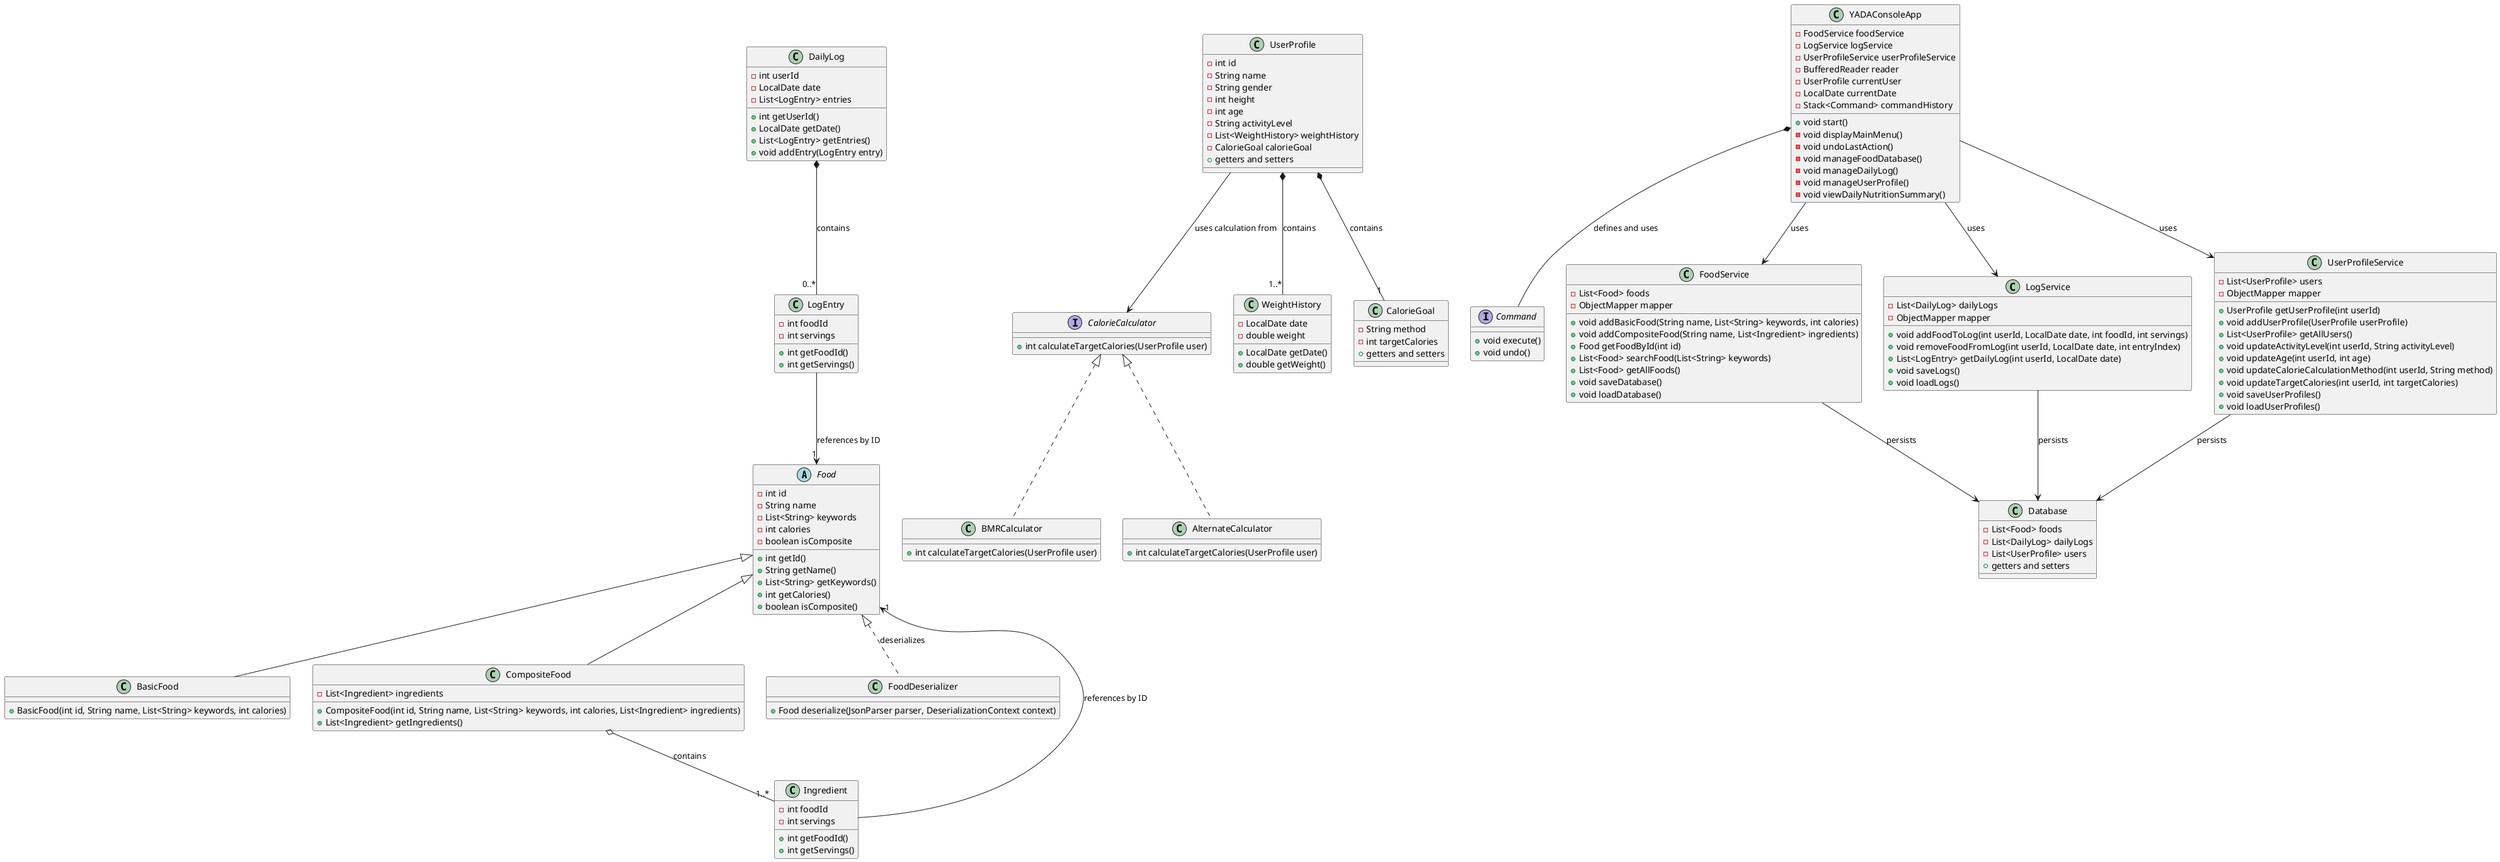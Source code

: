 @startuml Diet Assistant Class Diagram

' Abstract classes and interfaces
abstract class Food {
  -int id
  -String name
  -List<String> keywords
  -int calories
  -boolean isComposite
  +int getId()
  +String getName()
  +List<String> getKeywords()
  +int getCalories()
  +boolean isComposite()
}

interface CalorieCalculator {
  +int calculateTargetCalories(UserProfile user)
}

interface Command {
  +void execute()
  +void undo()
}

' Model classes
class BasicFood extends Food {
  +BasicFood(int id, String name, List<String> keywords, int calories)
}

class CompositeFood extends Food {
  -List<Ingredient> ingredients
  +CompositeFood(int id, String name, List<String> keywords, int calories, List<Ingredient> ingredients)
  +List<Ingredient> getIngredients()
}

class Ingredient {
  -int foodId
  -int servings
  +int getFoodId()
  +int getServings()
}

class LogEntry {
  -int foodId
  -int servings
  +int getFoodId()
  +int getServings()
}

class DailyLog {
  -int userId
  -LocalDate date
  -List<LogEntry> entries
  +int getUserId()
  +LocalDate getDate()
  +List<LogEntry> getEntries()
  +void addEntry(LogEntry entry)
}

class UserProfile {
  -int id
  -String name
  -String gender
  -int height
  -int age
  -String activityLevel
  -List<WeightHistory> weightHistory
  -CalorieGoal calorieGoal
  +getters and setters
}

class WeightHistory {
  -LocalDate date
  -double weight
  +LocalDate getDate()
  +double getWeight()
}

class CalorieGoal {
  -String method
  -int targetCalories
  +getters and setters
}

class BMRCalculator implements CalorieCalculator {
  +int calculateTargetCalories(UserProfile user)
}

class AlternateCalculator implements CalorieCalculator {
  +int calculateTargetCalories(UserProfile user)
}

class Database {
  -List<Food> foods
  -List<DailyLog> dailyLogs
  -List<UserProfile> users
  +getters and setters
}

class FoodDeserializer {
  +Food deserialize(JsonParser parser, DeserializationContext context)
}

' Service classes
class FoodService {
  -List<Food> foods
  -ObjectMapper mapper
  +void addBasicFood(String name, List<String> keywords, int calories)
  +void addCompositeFood(String name, List<Ingredient> ingredients)
  +Food getFoodById(int id)
  +List<Food> searchFood(List<String> keywords)
  +List<Food> getAllFoods()
  +void saveDatabase()
  +void loadDatabase()
}

class LogService {
  -List<DailyLog> dailyLogs
  -ObjectMapper mapper
  +void addFoodToLog(int userId, LocalDate date, int foodId, int servings)
  +void removeFoodFromLog(int userId, LocalDate date, int entryIndex)
  +List<LogEntry> getDailyLog(int userId, LocalDate date)
  +void saveLogs()
  +void loadLogs()
}

class UserProfileService {
  -List<UserProfile> users
  -ObjectMapper mapper
  +UserProfile getUserProfile(int userId)
  +void addUserProfile(UserProfile userProfile)
  +List<UserProfile> getAllUsers()
  +void updateActivityLevel(int userId, String activityLevel)
  +void updateAge(int userId, int age)
  +void updateCalorieCalculationMethod(int userId, String method)
  +void updateTargetCalories(int userId, int targetCalories)
  +void saveUserProfiles()
  +void loadUserProfiles()
}

' UI class
class YADAConsoleApp {
  -FoodService foodService
  -LogService logService
  -UserProfileService userProfileService
  -BufferedReader reader
  -UserProfile currentUser
  -LocalDate currentDate
  -Stack<Command> commandHistory
  +void start()
  -void displayMainMenu()
  -void undoLastAction()
  -void manageFoodDatabase()
  -void manageDailyLog()
  -void manageUserProfile()
  -void viewDailyNutritionSummary()
}

' Relationships
YADAConsoleApp *-- Command : defines and uses
YADAConsoleApp --> FoodService : uses
YADAConsoleApp --> LogService : uses
YADAConsoleApp --> UserProfileService : uses

FoodService --> Database : persists
LogService --> Database : persists
UserProfileService --> Database : persists

Food <|.. FoodDeserializer : deserializes

CompositeFood o-- "1..*" Ingredient : contains
Ingredient --> "1" Food : references by ID

DailyLog *-- "0..*" LogEntry : contains
LogEntry --> "1" Food : references by ID

UserProfile *-- "1..*" WeightHistory : contains
UserProfile *-- "1" CalorieGoal : contains
UserProfile --> CalorieCalculator : uses calculation from

@enduml